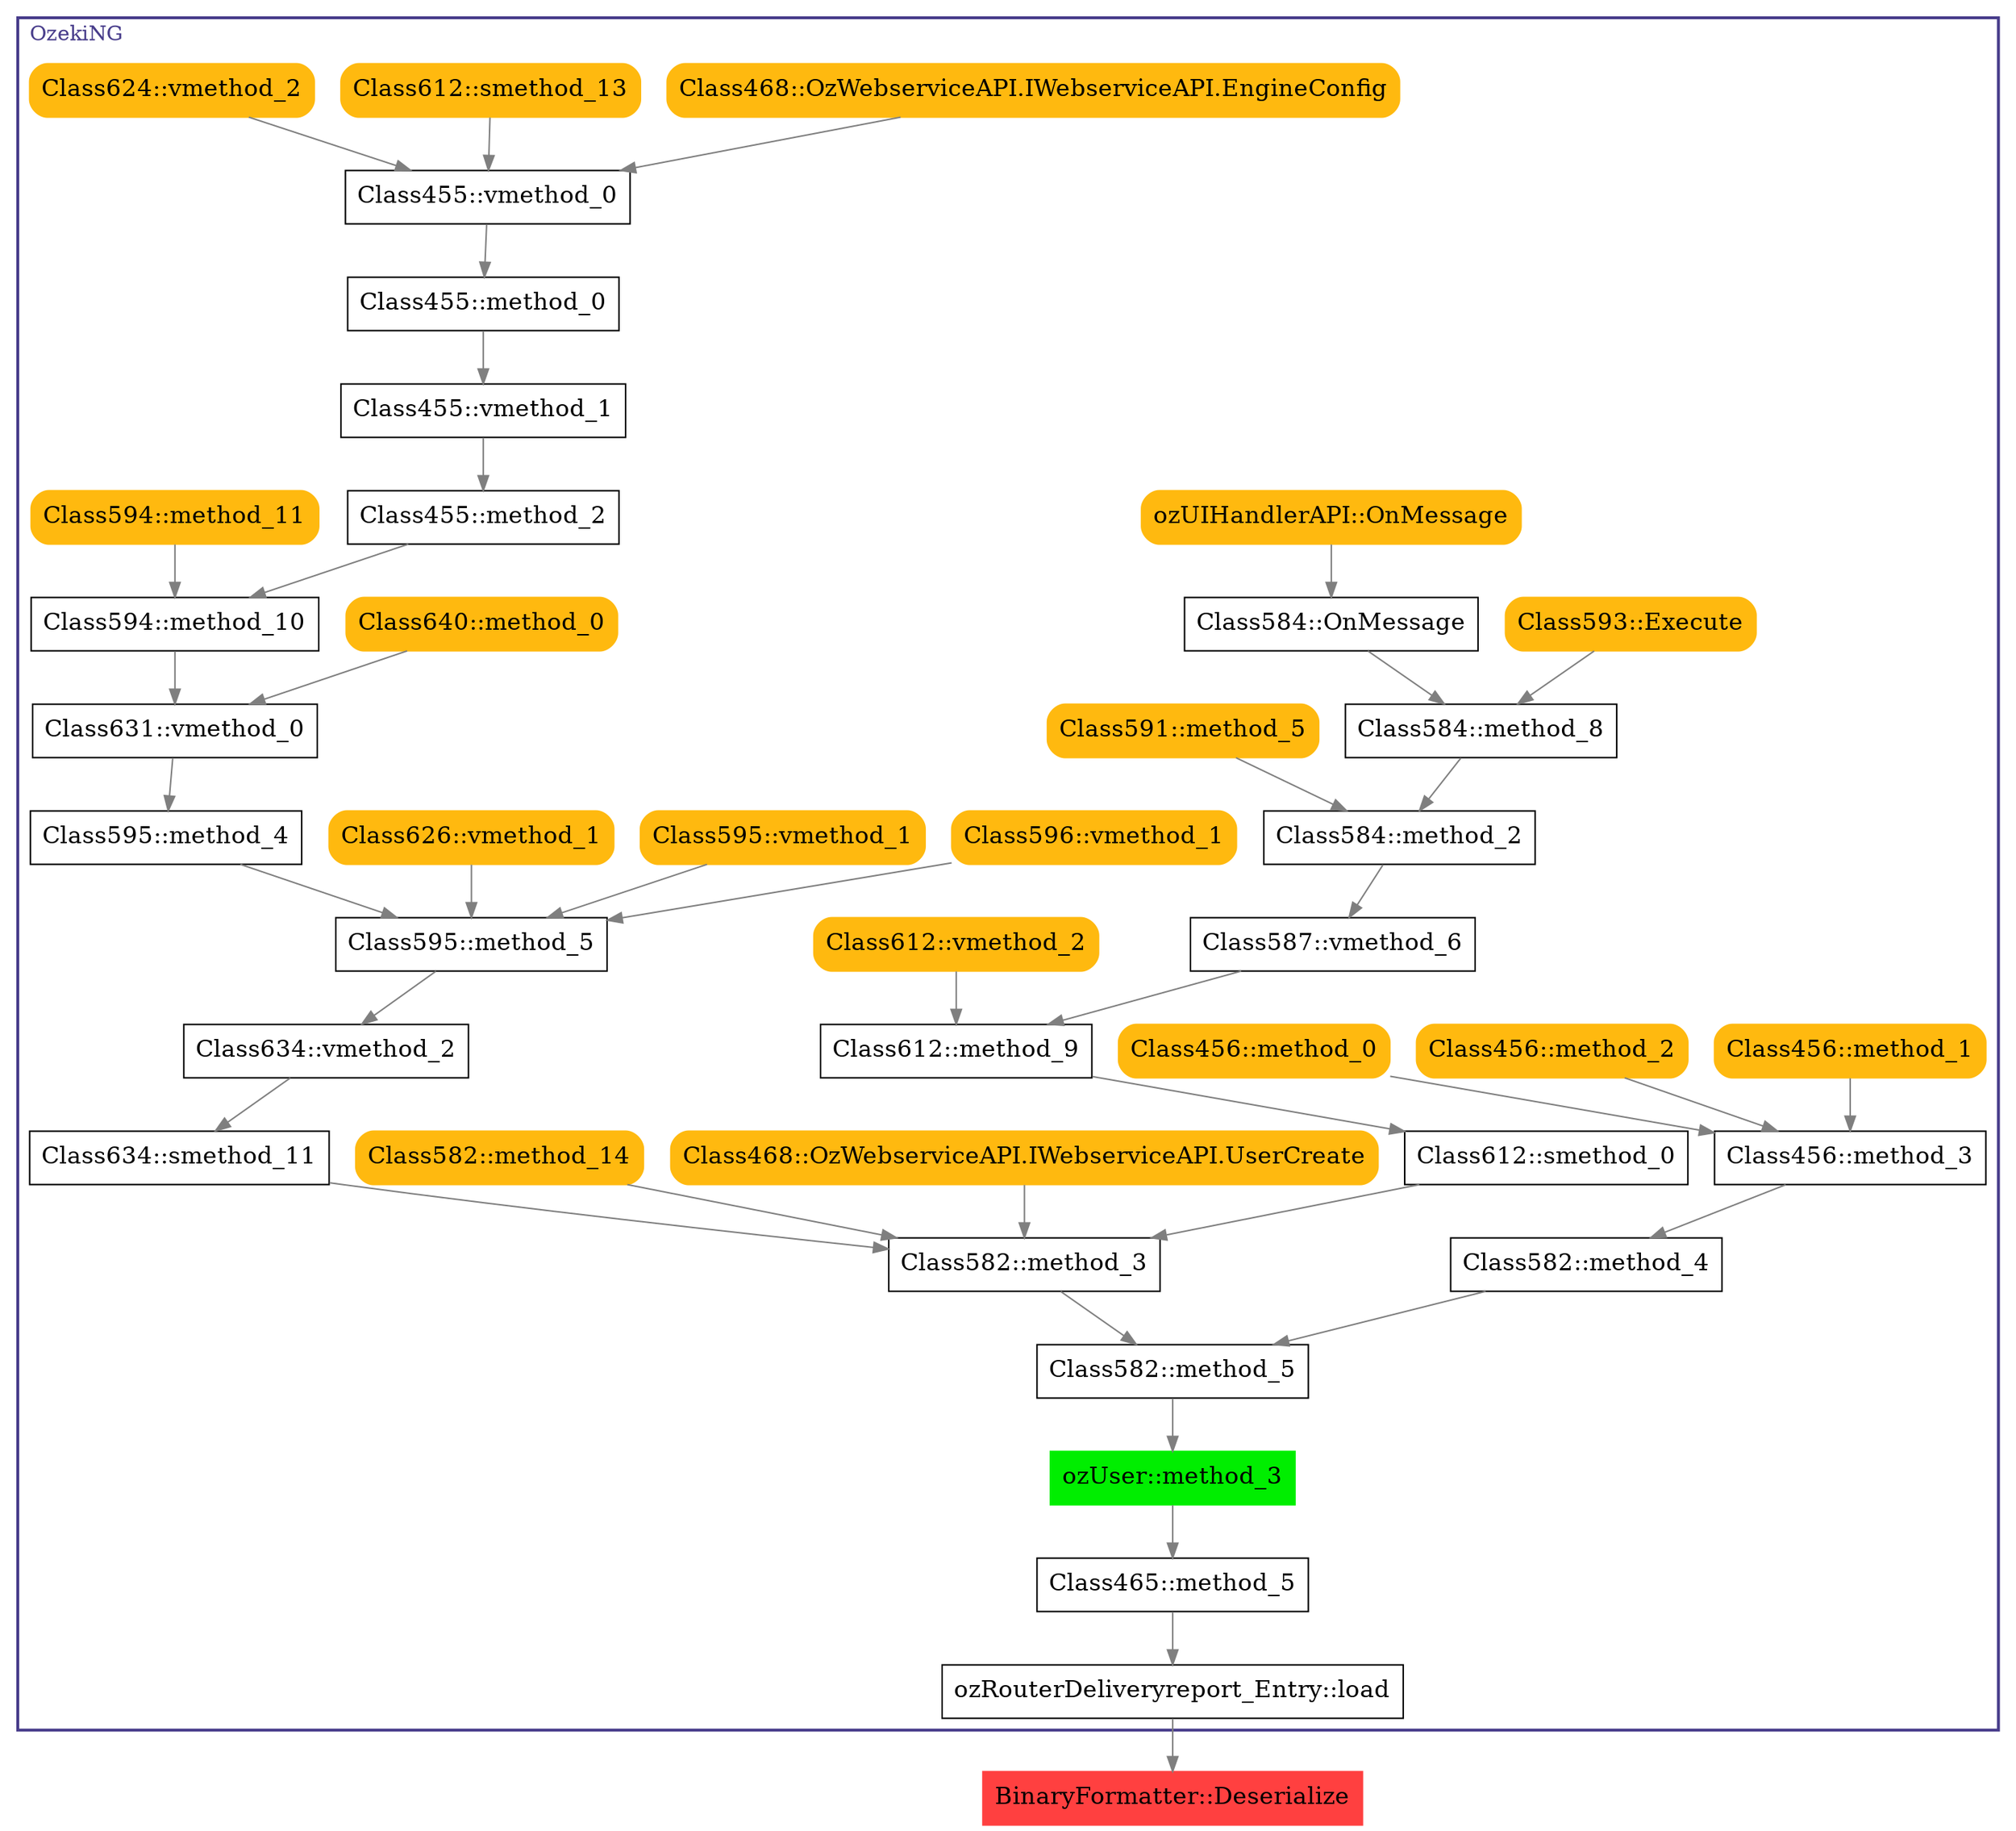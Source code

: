 digraph G {
node [fontsize = 16];
0 [label="BinaryFormatter::Deserialize", shape="box", style="filled", fillcolor="brown1", color="brown1"];
subgraph cluster_0 {
label="OzekiNG";
color=darkslateblue;
fontcolor=darkslateblue;
penwidth=2;
labeljust=l;
1 [label="ozRouterDeliveryreport_Entry::load", shape="box"];
2 [label="Class465::method_5", shape="box"];
3 [label="ozUser::method_3", shape="box", style="filled", fillcolor="green2", color="green2"];
4 [label="Class582::method_5", shape="box"];
5 [label="Class582::method_3", shape="box"];
6 [label="Class582::method_4", shape="box"];
7 [label="Class468::OzWebserviceAPI.IWebserviceAPI.UserCreate", shape="box", style="filled, rounded", fillcolor="darkgoldenrod1", color="darkgoldenrod1"];
8 [label="Class582::method_14", shape="box", style="filled, rounded", fillcolor="darkgoldenrod1", color="darkgoldenrod1"];
9 [label="Class612::smethod_0", shape="box"];
10 [label="Class634::smethod_11", shape="box"];
11 [label="Class456::method_3", shape="box"];
12 [label="Class612::method_9", shape="box"];
13 [label="Class634::vmethod_2", shape="box"];
14 [label="Class456::method_0", shape="box", style="filled, rounded", fillcolor="darkgoldenrod1", color="darkgoldenrod1"];
15 [label="Class456::method_1", shape="box", style="filled, rounded", fillcolor="darkgoldenrod1", color="darkgoldenrod1"];
16 [label="Class456::method_2", shape="box", style="filled, rounded", fillcolor="darkgoldenrod1", color="darkgoldenrod1"];
17 [label="Class587::vmethod_6", shape="box"];
18 [label="Class612::vmethod_2", shape="box", style="filled, rounded", fillcolor="darkgoldenrod1", color="darkgoldenrod1"];
19 [label="Class595::method_5", shape="box"];
20 [label="Class584::method_2", shape="box"];
21 [label="Class596::vmethod_1", shape="box", style="filled, rounded", fillcolor="darkgoldenrod1", color="darkgoldenrod1"];
22 [label="Class595::vmethod_1", shape="box", style="filled, rounded", fillcolor="darkgoldenrod1", color="darkgoldenrod1"];
23 [label="Class595::method_4", shape="box"];
24 [label="Class626::vmethod_1", shape="box", style="filled, rounded", fillcolor="darkgoldenrod1", color="darkgoldenrod1"];
25 [label="Class584::method_8", shape="box"];
26 [label="Class591::method_5", shape="box", style="filled, rounded", fillcolor="darkgoldenrod1", color="darkgoldenrod1"];
27 [label="Class631::vmethod_0", shape="box"];
28 [label="Class584::OnMessage", shape="box"];
29 [label="Class593::Execute", shape="box", style="filled, rounded", fillcolor="darkgoldenrod1", color="darkgoldenrod1"];
30 [label="Class594::method_10", shape="box"];
31 [label="Class640::method_0", shape="box", style="filled, rounded", fillcolor="darkgoldenrod1", color="darkgoldenrod1"];
32 [label="ozUIHandlerAPI::OnMessage", shape="box", style="filled, rounded", fillcolor="darkgoldenrod1", color="darkgoldenrod1"];
33 [label="Class455::method_2", shape="box"];
34 [label="Class594::method_11", shape="box", style="filled, rounded", fillcolor="darkgoldenrod1", color="darkgoldenrod1"];
35 [label="Class455::vmethod_1", shape="box"];
36 [label="Class455::method_0", shape="box"];
37 [label="Class455::vmethod_0", shape="box"];
38 [label="Class468::OzWebserviceAPI.IWebserviceAPI.EngineConfig", shape="box", style="filled, rounded", fillcolor="darkgoldenrod1", color="darkgoldenrod1"];
39 [label="Class612::smethod_13", shape="box", style="filled, rounded", fillcolor="darkgoldenrod1", color="darkgoldenrod1"];
40 [label="Class624::vmethod_2", shape="box", style="filled, rounded", fillcolor="darkgoldenrod1", color="darkgoldenrod1"];
}
1 -> 0 [color="gray50"];
2 -> 1 [color="gray50"];
3 -> 2 [color="gray50"];
4 -> 3 [color="gray50"];
5 -> 4 [color="gray50"];
6 -> 4 [color="gray50"];
7 -> 5 [color="gray50"];
8 -> 5 [color="gray50"];
9 -> 5 [color="gray50"];
10 -> 5 [color="gray50"];
11 -> 6 [color="gray50"];
12 -> 9 [color="gray50"];
13 -> 10 [color="gray50"];
14 -> 11 [color="gray50"];
15 -> 11 [color="gray50"];
16 -> 11 [color="gray50"];
17 -> 12 [color="gray50"];
18 -> 12 [color="gray50"];
19 -> 13 [color="gray50"];
20 -> 17 [color="gray50"];
21 -> 19 [color="gray50"];
22 -> 19 [color="gray50"];
23 -> 19 [color="gray50"];
24 -> 19 [color="gray50"];
25 -> 20 [color="gray50"];
26 -> 20 [color="gray50"];
27 -> 23 [color="gray50"];
28 -> 25 [color="gray50"];
29 -> 25 [color="gray50"];
30 -> 27 [color="gray50"];
31 -> 27 [color="gray50"];
32 -> 28 [color="gray50"];
33 -> 30 [color="gray50"];
34 -> 30 [color="gray50"];
35 -> 33 [color="gray50"];
36 -> 35 [color="gray50"];
37 -> 36 [color="gray50"];
38 -> 37 [color="gray50"];
39 -> 37 [color="gray50"];
40 -> 37 [color="gray50"];
}
